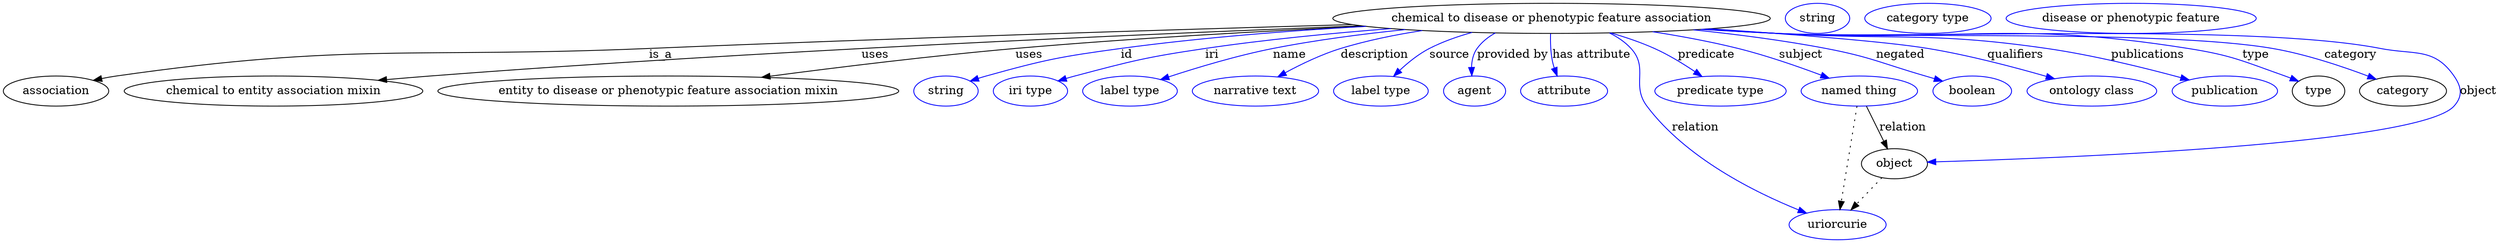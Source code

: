 digraph {
	graph [bb="0,0,2979,283"];
	node [label="\N"];
	"chemical to disease or phenotypic feature association"	 [height=0.5,
		label="chemical to disease or phenotypic feature association",
		pos="1851,265",
		width=7.2577];
	association	 [height=0.5,
		pos="63.044,178",
		width=1.7512];
	"chemical to disease or phenotypic feature association" -> association	 [label=is_a,
		lp="749.04,221.5",
		pos="e,108.1,190.66 1606.1,258.7 1379.9,252.5 1034.7,242.07 735.04,229 468.23,217.36 399.12,235.9 135.04,196 129.55,195.17 123.86,194.11 \
118.21,192.92"];
	"chemical to entity association mixin"	 [height=0.5,
		pos="323.04,178",
		width=4.9648];
	"chemical to disease or phenotypic feature association" -> "chemical to entity association mixin"	 [label=uses,
		lp="1005.5,221.5",
		pos="e,449.49,190.74 1617.3,256.95 1349.5,246.8 897.69,226.85 510.04,196 493.67,194.7 476.5,193.21 459.48,191.66"];
	"entity to disease or phenotypic feature association mixin"	 [height=0.5,
		pos="795.04,178",
		width=7.6549];
	"chemical to disease or phenotypic feature association" -> "entity to disease or phenotypic feature association mixin"	 [label=uses,
		lp="1223.5,221.5",
		pos="e,910.26,194.37 1624.3,256.06 1500.8,250.25 1345.3,241.41 1207,229 1110.7,220.35 1002.1,206.75 920.56,195.76"];
	id	 [color=blue,
		height=0.5,
		label=string,
		pos="1127,178",
		width=1.0652];
	"chemical to disease or phenotypic feature association" -> id	 [color=blue,
		label=id,
		lp="1342,221.5",
		pos="e,1156.2,189.77 1625.9,255.84 1535.3,250.45 1429.9,242.03 1335,229 1263.1,219.12 1244.8,216.14 1175,196 1172.1,195.14 1169,194.18 \
1165.9,193.16",
		style=solid];
	iri	 [color=blue,
		height=0.5,
		label="iri type",
		pos="1228,178",
		width=1.2277];
	"chemical to disease or phenotypic feature association" -> iri	 [color=blue,
		label=iri,
		lp="1449,221.5",
		pos="e,1261.2,189.97 1659.1,252.77 1590.2,247.16 1511.9,239.39 1441,229 1369.2,218.47 1351.1,215.04 1281,196 1277.7,195.09 1274.3,194.09 \
1270.8,193.04",
		style=solid];
	name	 [color=blue,
		height=0.5,
		label="label type",
		pos="1347,178",
		width=1.5707];
	"chemical to disease or phenotypic feature association" -> name	 [color=blue,
		label=name,
		lp="1537,221.5",
		pos="e,1384.7,191.47 1672,251.83 1621.6,246.47 1566.9,239.08 1517,229 1474.8,220.47 1428.1,206.06 1394.3,194.73",
		style=solid];
	description	 [color=blue,
		height=0.5,
		label="narrative text",
		pos="1497,178",
		width=2.0943];
	"chemical to disease or phenotypic feature association" -> description	 [color=blue,
		label=description,
		lp="1639,221.5",
		pos="e,1524.3,194.85 1693,250.62 1661.2,245.47 1628.2,238.48 1598,229 1575.5,221.91 1551.8,210.22 1533.1,199.82",
		style=solid];
	source	 [color=blue,
		height=0.5,
		label="label type",
		pos="1647,178",
		width=1.5707];
	"chemical to disease or phenotypic feature association" -> source	 [color=blue,
		label=source,
		lp="1728.5,221.5",
		pos="e,1662.3,195.56 1753.3,248.19 1736.3,243.3 1719.3,237.02 1704,229 1691.4,222.36 1679.4,212.32 1669.6,202.9",
		style=solid];
	"provided by"	 [color=blue,
		height=0.5,
		label=agent,
		pos="1759,178",
		width=1.0291];
	"chemical to disease or phenotypic feature association" -> "provided by"	 [color=blue,
		label="provided by",
		lp="1804.5,221.5",
		pos="e,1755.6,196.1 1783.4,247.55 1775.1,242.78 1767.6,236.72 1762,229 1757.4,222.49 1755.6,214.22 1755.3,206.24",
		style=solid];
	"has attribute"	 [color=blue,
		height=0.5,
		label=attribute,
		pos="1866,178",
		width=1.4443];
	"chemical to disease or phenotypic feature association" -> "has attribute"	 [color=blue,
		label="has attribute",
		lp="1899,221.5",
		pos="e,1857.6,195.94 1849.9,246.9 1849.6,237.07 1849.9,224.77 1852,214 1852.6,211.16 1853.4,208.26 1854.3,205.39",
		style=solid];
	subject	 [color=blue,
		height=0.5,
		label="named thing",
		pos="2219,178",
		width=1.9318];
	"chemical to disease or phenotypic feature association" -> subject	 [color=blue,
		label=subject,
		lp="2150.5,221.5",
		pos="e,2181.7,193.32 1975.4,249.12 2008.1,243.83 2043.1,237.16 2075,229 2108.1,220.55 2144.4,207.69 2172.2,197",
		style=solid];
	predicate	 [color=blue,
		height=0.5,
		label="predicate type",
		pos="2053,178",
		width=2.1845];
	"chemical to disease or phenotypic feature association" -> predicate	 [color=blue,
		label=predicate,
		lp="2036.5,221.5",
		pos="e,2030.2,195.27 1923.2,247.65 1940.2,242.54 1958.1,236.31 1974,229 1990.6,221.41 2007.8,210.72 2021.9,201.09",
		style=solid];
	relation	 [color=blue,
		height=0.5,
		label=uriorcurie,
		pos="2193,18",
		width=1.6068];
	"chemical to disease or phenotypic feature association" -> relation	 [color=blue,
		label=relation,
		lp="2021,134.5",
		pos="e,2154.5,31.666 1920.8,247.52 1930.2,242.75 1939,236.69 1946,229 1967.5,205.48 1946,185.49 1965,160 2011.3,98.084 2093.2,56.832 \
2145.2,35.431",
		style=solid];
	negated	 [color=blue,
		height=0.5,
		label=boolean,
		pos="2353,178",
		width=1.2999];
	"chemical to disease or phenotypic feature association" -> negated	 [color=blue,
		label=negated,
		lp="2270,221.5",
		pos="e,2317.6,189.84 2024.8,251.51 2075.5,246.11 2130.7,238.78 2181,229 2234.1,218.7 2246.4,211.74 2298,196 2301.3,195 2304.7,193.95 \
2308.1,192.88",
		style=solid];
	qualifiers	 [color=blue,
		height=0.5,
		label="ontology class",
		pos="2495,178",
		width=2.1484];
	"chemical to disease or phenotypic feature association" -> qualifiers	 [color=blue,
		label=qualifiers,
		lp="2407,221.5",
		pos="e,2449.4,192.62 2032.9,252.07 2146.6,243.72 2276.2,233.59 2303,229 2349.7,221.01 2401.5,206.93 2439.5,195.59",
		style=solid];
	publications	 [color=blue,
		height=0.5,
		label=publication,
		pos="2653,178",
		width=1.7512];
	"chemical to disease or phenotypic feature association" -> publications	 [color=blue,
		label=publications,
		lp="2565,221.5",
		pos="e,2609.7,191.15 2037.3,252.37 2065.7,250.52 2094.6,248.67 2122,247 2265.6,238.24 2302.8,250.04 2445,229 2498.5,221.09 2558.3,205.72 \
2600,193.92",
		style=solid];
	type	 [height=0.5,
		pos="2765,178",
		width=0.86659];
	"chemical to disease or phenotypic feature association" -> type	 [color=blue,
		label=type,
		lp="2692,221.5",
		pos="e,2740.7,189.58 2033.9,252.11 2063.4,250.25 2093.6,248.47 2122,247 2231.1,241.38 2505.3,246.57 2613,229 2664.3,220.65 2676.4,214.02 \
2725,196 2727.1,195.23 2729.3,194.39 2731.4,193.53",
		style=solid];
	category	 [height=0.5,
		pos="2866,178",
		width=1.4443];
	"chemical to disease or phenotypic feature association" -> category	 [color=blue,
		label=category,
		lp="2801,221.5",
		pos="e,2833.1,192 2032.5,252.05 2062.4,250.17 2093.1,248.4 2122,247 2253.1,240.65 2582.9,251.86 2712,229 2750.8,222.14 2793.2,207.55 \
2823.7,195.73",
		style=solid];
	object	 [height=0.5,
		pos="2261,91",
		width=1.1013];
	"chemical to disease or phenotypic feature association" -> object	 [color=blue,
		label=object,
		lp="2956.5,178",
		pos="e,2300.7,92.084 2031.7,251.96 2061.9,250.08 2092.8,248.34 2122,247 2280.8,239.73 2680.9,258.75 2837,229 2878.9,221.02 2902.6,230.93 \
2927,196 2936.2,182.88 2937.8,171.88 2927,160 2885.9,114.37 2458.4,97.046 2310.8,92.397",
		style=solid];
	subject -> relation	 [pos="e,2196,36.223 2216.1,159.96 2211.6,132.23 2202.9,78.913 2197.6,46.098",
		style=dotted];
	subject -> object	 [label=relation,
		lp="2271,134.5",
		pos="e,2252.5,108.71 2227.7,159.97 2233.6,147.88 2241.4,131.73 2248,118.09"];
	association_type	 [color=blue,
		height=0.5,
		label=string,
		pos="2169,265",
		width=1.0652];
	association_category	 [color=blue,
		height=0.5,
		label="category type",
		pos="2301,265",
		width=2.0943];
	object -> relation	 [pos="e,2209.2,35.346 2245.3,74.069 2236.6,64.805 2225.8,53.154 2216.2,42.876",
		style=dotted];
	"chemical to disease or phenotypic feature association_object"	 [color=blue,
		height=0.5,
		label="disease or phenotypic feature",
		pos="2544,265",
		width=4.1524];
}
